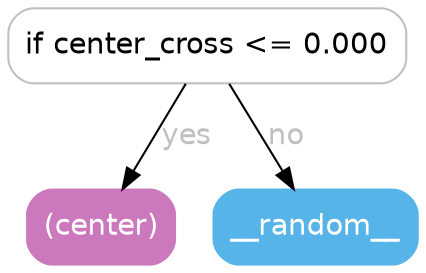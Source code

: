 digraph Tree {
	graph [bb="0,0,196.5,123"];
	node [color=gray,
		fillcolor=white,
		fontname=helvetica,
		label="\N",
		shape=box,
		style="filled, rounded"
	];
	edge [fontname=helvetica];
	0	[height=0.5,
		label="if center_cross <= 0.000",
		pos="95.5,105",
		width=2.6528];
	1	[color="#cc78bc",
		fillcolor="#cc78bc",
		fontcolor=white,
		height=0.5,
		label="(center)",
		pos="44.5,18",
		width=0.98611];
	0 -> 1	[fontcolor=gray,
		label=yes,
		lp="86,61.5",
		pos="e,54.805,36.175 85.179,86.799 77.99,74.817 68.27,58.617 60.134,45.057"];
	2	[color="#56b4e9",
		fillcolor="#56b4e9",
		fontcolor=white,
		height=0.5,
		label=__random__,
		pos="147.5,18",
		width=1.3611];
	0 -> 2	[fontcolor=gray,
		label=no,
		lp="133.5,61.5",
		pos="e,136.99,36.175 106.02,86.799 113.35,74.817 123.26,58.617 131.56,45.057"];
}
